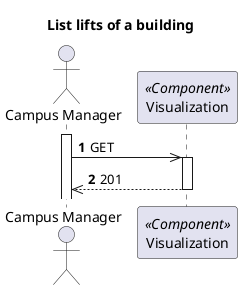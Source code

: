 @startuml
'https://plantuml.com/sequence-diagram

autonumber

skinparam packageStyle rect

title List lifts of a building

actor "Campus Manager" as CM
participant "Visualization" as MD <<Component>>

activate CM
CM->> MD : GET

activate MD
CM<<--- MD : 201
deactivate MD
@enduml
